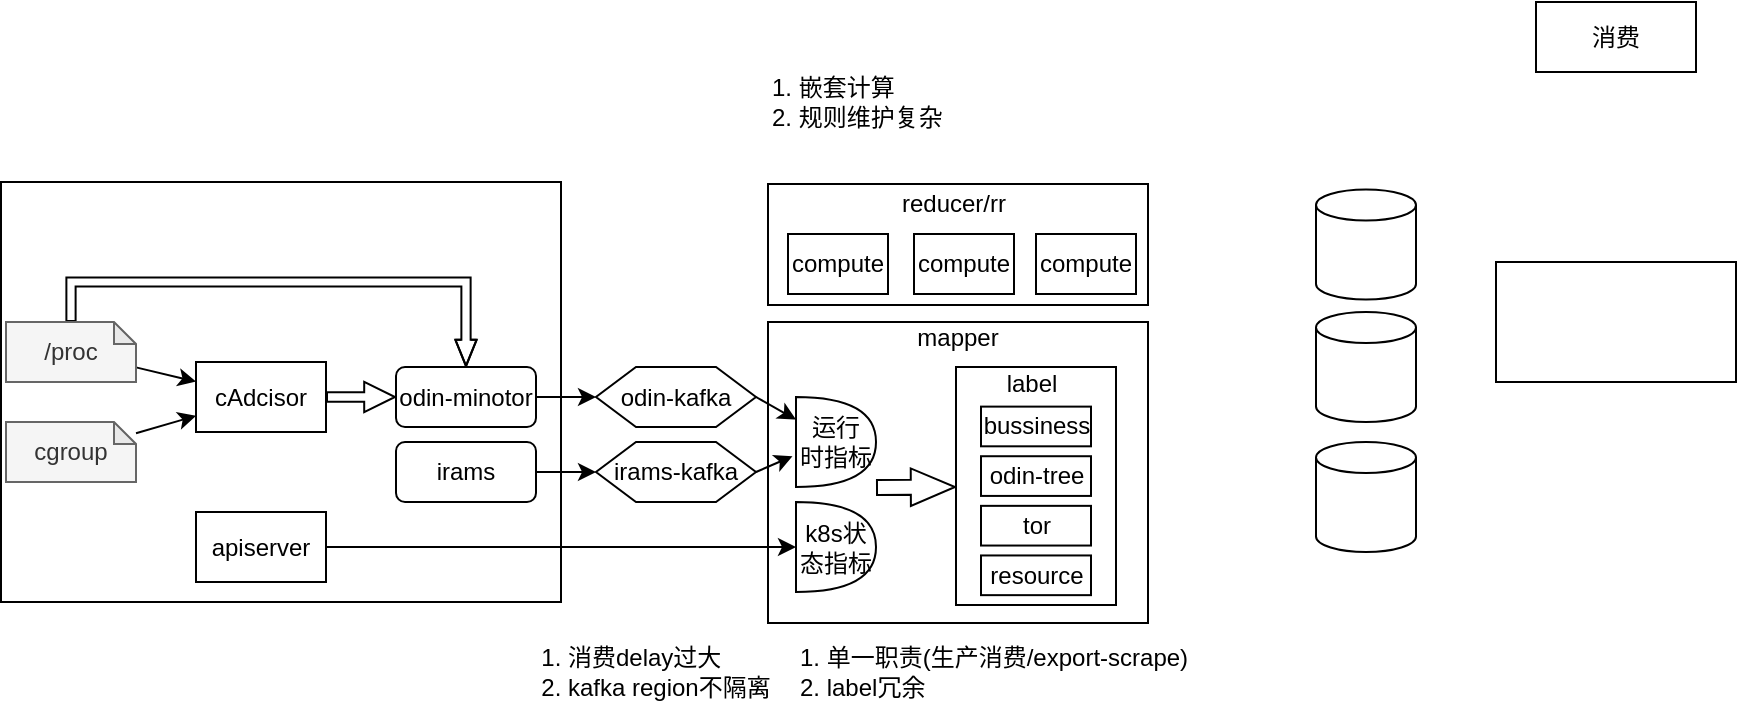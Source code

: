 <mxfile version="22.1.11" type="github">
  <diagram name="第 1 页" id="jjV6L2uMsxcf110h-NHD">
    <mxGraphModel dx="925" dy="546" grid="1" gridSize="10" guides="1" tooltips="1" connect="1" arrows="1" fold="1" page="1" pageScale="1" pageWidth="827" pageHeight="1169" math="0" shadow="0">
      <root>
        <mxCell id="0" />
        <mxCell id="1" parent="0" />
        <mxCell id="vkkQOnORTPZ0EyA8R30g-40" value="" style="rounded=0;whiteSpace=wrap;html=1;" vertex="1" parent="1">
          <mxGeometry x="426" y="250" width="190" height="150.5" as="geometry" />
        </mxCell>
        <mxCell id="vkkQOnORTPZ0EyA8R30g-6" value="" style="rounded=0;whiteSpace=wrap;html=1;" vertex="1" parent="1">
          <mxGeometry x="42.5" y="180" width="280" height="210" as="geometry" />
        </mxCell>
        <mxCell id="vkkQOnORTPZ0EyA8R30g-24" value="" style="edgeStyle=orthogonalEdgeStyle;rounded=0;orthogonalLoop=1;jettySize=auto;html=1;entryX=0.5;entryY=0;entryDx=0;entryDy=0;shape=flexArrow;width=4.615;endSize=4.045;endWidth=5.055;" edge="1" parent="1" source="vkkQOnORTPZ0EyA8R30g-10" target="vkkQOnORTPZ0EyA8R30g-12">
          <mxGeometry relative="1" as="geometry">
            <Array as="points">
              <mxPoint x="78" y="230" />
              <mxPoint x="275" y="230" />
            </Array>
          </mxGeometry>
        </mxCell>
        <mxCell id="vkkQOnORTPZ0EyA8R30g-26" value="" style="rounded=0;orthogonalLoop=1;jettySize=auto;html=1;" edge="1" parent="1" source="vkkQOnORTPZ0EyA8R30g-10" target="vkkQOnORTPZ0EyA8R30g-18">
          <mxGeometry relative="1" as="geometry" />
        </mxCell>
        <mxCell id="vkkQOnORTPZ0EyA8R30g-10" value="/proc" style="shape=note;whiteSpace=wrap;html=1;backgroundOutline=1;darkOpacity=0.05;size=11;fillColor=#f5f5f5;fontColor=#333333;strokeColor=#666666;" vertex="1" parent="1">
          <mxGeometry x="45" y="250" width="65" height="30" as="geometry" />
        </mxCell>
        <mxCell id="vkkQOnORTPZ0EyA8R30g-11" value="mapper" style="text;html=1;strokeColor=none;fillColor=none;align=center;verticalAlign=middle;whiteSpace=wrap;rounded=0;" vertex="1" parent="1">
          <mxGeometry x="491" y="242.5" width="60" height="30" as="geometry" />
        </mxCell>
        <mxCell id="vkkQOnORTPZ0EyA8R30g-29" value="" style="rounded=0;orthogonalLoop=1;jettySize=auto;html=1;" edge="1" parent="1" source="vkkQOnORTPZ0EyA8R30g-12" target="vkkQOnORTPZ0EyA8R30g-27">
          <mxGeometry relative="1" as="geometry" />
        </mxCell>
        <mxCell id="vkkQOnORTPZ0EyA8R30g-12" value="odin-minotor" style="rounded=1;whiteSpace=wrap;html=1;" vertex="1" parent="1">
          <mxGeometry x="240" y="272.5" width="70" height="30" as="geometry" />
        </mxCell>
        <mxCell id="vkkQOnORTPZ0EyA8R30g-30" value="" style="rounded=0;orthogonalLoop=1;jettySize=auto;html=1;" edge="1" parent="1" source="vkkQOnORTPZ0EyA8R30g-13" target="vkkQOnORTPZ0EyA8R30g-28">
          <mxGeometry relative="1" as="geometry" />
        </mxCell>
        <mxCell id="vkkQOnORTPZ0EyA8R30g-13" value="irams" style="rounded=1;whiteSpace=wrap;html=1;" vertex="1" parent="1">
          <mxGeometry x="240" y="310" width="70" height="30" as="geometry" />
        </mxCell>
        <mxCell id="vkkQOnORTPZ0EyA8R30g-22" value="" style="rounded=0;orthogonalLoop=1;jettySize=auto;html=1;shape=flexArrow;endWidth=9.286;endSize=4.8;width=4.865;" edge="1" parent="1" source="vkkQOnORTPZ0EyA8R30g-18" target="vkkQOnORTPZ0EyA8R30g-12">
          <mxGeometry relative="1" as="geometry" />
        </mxCell>
        <mxCell id="vkkQOnORTPZ0EyA8R30g-18" value="cAdcisor" style="rounded=0;whiteSpace=wrap;html=1;" vertex="1" parent="1">
          <mxGeometry x="140" y="270" width="65" height="35" as="geometry" />
        </mxCell>
        <mxCell id="vkkQOnORTPZ0EyA8R30g-25" value="" style="rounded=0;orthogonalLoop=1;jettySize=auto;html=1;" edge="1" parent="1" source="vkkQOnORTPZ0EyA8R30g-20" target="vkkQOnORTPZ0EyA8R30g-18">
          <mxGeometry relative="1" as="geometry" />
        </mxCell>
        <mxCell id="vkkQOnORTPZ0EyA8R30g-20" value="cgroup" style="shape=note;whiteSpace=wrap;html=1;backgroundOutline=1;darkOpacity=0.05;size=11;fillColor=#f5f5f5;fontColor=#333333;strokeColor=#666666;" vertex="1" parent="1">
          <mxGeometry x="45" y="300" width="65" height="30" as="geometry" />
        </mxCell>
        <mxCell id="vkkQOnORTPZ0EyA8R30g-55" value="" style="rounded=0;orthogonalLoop=1;jettySize=auto;html=1;entryX=0;entryY=0.25;entryDx=0;entryDy=0;entryPerimeter=0;exitX=1;exitY=0.5;exitDx=0;exitDy=0;" edge="1" parent="1" source="vkkQOnORTPZ0EyA8R30g-27" target="vkkQOnORTPZ0EyA8R30g-43">
          <mxGeometry relative="1" as="geometry" />
        </mxCell>
        <mxCell id="vkkQOnORTPZ0EyA8R30g-27" value="odin-kafka" style="shape=hexagon;perimeter=hexagonPerimeter2;whiteSpace=wrap;html=1;fixedSize=1;" vertex="1" parent="1">
          <mxGeometry x="340" y="272.5" width="80" height="30" as="geometry" />
        </mxCell>
        <mxCell id="vkkQOnORTPZ0EyA8R30g-56" value="" style="rounded=0;orthogonalLoop=1;jettySize=auto;html=1;entryX=-0.044;entryY=0.658;entryDx=0;entryDy=0;entryPerimeter=0;exitX=1;exitY=0.5;exitDx=0;exitDy=0;" edge="1" parent="1" source="vkkQOnORTPZ0EyA8R30g-28" target="vkkQOnORTPZ0EyA8R30g-43">
          <mxGeometry relative="1" as="geometry" />
        </mxCell>
        <mxCell id="vkkQOnORTPZ0EyA8R30g-28" value="irams-kafka" style="shape=hexagon;perimeter=hexagonPerimeter2;whiteSpace=wrap;html=1;fixedSize=1;" vertex="1" parent="1">
          <mxGeometry x="340" y="310" width="80" height="30" as="geometry" />
        </mxCell>
        <mxCell id="vkkQOnORTPZ0EyA8R30g-34" value="&lt;div style=&quot;text-align: left;&quot;&gt;&lt;span style=&quot;background-color: initial;&quot;&gt;1. 消费delay过大&lt;/span&gt;&lt;/div&gt;&lt;div style=&quot;text-align: left;&quot;&gt;&lt;span style=&quot;background-color: initial;&quot;&gt;2. kafka region不隔离&lt;/span&gt;&lt;/div&gt;" style="text;html=1;strokeColor=none;fillColor=none;align=center;verticalAlign=middle;whiteSpace=wrap;rounded=0;" vertex="1" parent="1">
          <mxGeometry x="300" y="410" width="140" height="30" as="geometry" />
        </mxCell>
        <mxCell id="vkkQOnORTPZ0EyA8R30g-38" value="消费" style="rounded=0;whiteSpace=wrap;html=1;" vertex="1" parent="1">
          <mxGeometry x="810" y="90" width="80" height="35" as="geometry" />
        </mxCell>
        <mxCell id="vkkQOnORTPZ0EyA8R30g-41" value="1. 单一职责(生产消费/export-scrape)&lt;br&gt;2. label冗余" style="text;html=1;strokeColor=none;fillColor=none;align=left;verticalAlign=middle;whiteSpace=wrap;rounded=0;" vertex="1" parent="1">
          <mxGeometry x="440" y="410" width="210" height="30" as="geometry" />
        </mxCell>
        <mxCell id="vkkQOnORTPZ0EyA8R30g-46" value="" style="rounded=0;orthogonalLoop=1;jettySize=auto;html=1;entryX=0;entryY=0.5;entryDx=0;entryDy=0;entryPerimeter=0;" edge="1" parent="1" source="vkkQOnORTPZ0EyA8R30g-42" target="vkkQOnORTPZ0EyA8R30g-44">
          <mxGeometry relative="1" as="geometry" />
        </mxCell>
        <mxCell id="vkkQOnORTPZ0EyA8R30g-42" value="apiserver" style="rounded=0;whiteSpace=wrap;html=1;" vertex="1" parent="1">
          <mxGeometry x="140" y="345" width="65" height="35" as="geometry" />
        </mxCell>
        <mxCell id="vkkQOnORTPZ0EyA8R30g-43" value="运行&lt;br&gt;时指标" style="shape=or;whiteSpace=wrap;html=1;" vertex="1" parent="1">
          <mxGeometry x="440" y="287.5" width="40" height="45" as="geometry" />
        </mxCell>
        <mxCell id="vkkQOnORTPZ0EyA8R30g-44" value="k8s状态指标" style="shape=or;whiteSpace=wrap;html=1;" vertex="1" parent="1">
          <mxGeometry x="440" y="340" width="40" height="45" as="geometry" />
        </mxCell>
        <mxCell id="vkkQOnORTPZ0EyA8R30g-54" value="" style="shape=flexArrow;endArrow=classic;html=1;rounded=0;width=7.5;endSize=7.031;endWidth=10.312;" edge="1" parent="1">
          <mxGeometry width="50" height="50" relative="1" as="geometry">
            <mxPoint x="480" y="332.69" as="sourcePoint" />
            <mxPoint x="520" y="332.5" as="targetPoint" />
          </mxGeometry>
        </mxCell>
        <mxCell id="vkkQOnORTPZ0EyA8R30g-57" value="" style="group" vertex="1" connectable="0" parent="1">
          <mxGeometry x="520" y="272.5" width="80" height="119" as="geometry" />
        </mxCell>
        <mxCell id="vkkQOnORTPZ0EyA8R30g-39" value="" style="rounded=0;whiteSpace=wrap;html=1;container=0;" vertex="1" parent="vkkQOnORTPZ0EyA8R30g-57">
          <mxGeometry width="80" height="119" as="geometry" />
        </mxCell>
        <mxCell id="vkkQOnORTPZ0EyA8R30g-47" value="tor" style="rounded=0;whiteSpace=wrap;html=1;container=0;" vertex="1" parent="vkkQOnORTPZ0EyA8R30g-57">
          <mxGeometry x="12.5" y="69.423" width="55" height="19.846" as="geometry" />
        </mxCell>
        <mxCell id="vkkQOnORTPZ0EyA8R30g-48" value="odin-tree" style="rounded=0;whiteSpace=wrap;html=1;container=0;" vertex="1" parent="vkkQOnORTPZ0EyA8R30g-57">
          <mxGeometry x="12.5" y="44.615" width="55" height="19.846" as="geometry" />
        </mxCell>
        <mxCell id="vkkQOnORTPZ0EyA8R30g-50" value="resource" style="rounded=0;whiteSpace=wrap;html=1;container=0;" vertex="1" parent="vkkQOnORTPZ0EyA8R30g-57">
          <mxGeometry x="12.5" y="94.231" width="55" height="19.846" as="geometry" />
        </mxCell>
        <mxCell id="vkkQOnORTPZ0EyA8R30g-51" value="bussiness" style="rounded=0;whiteSpace=wrap;html=1;container=0;" vertex="1" parent="vkkQOnORTPZ0EyA8R30g-57">
          <mxGeometry x="12.5" y="19.808" width="55" height="19.846" as="geometry" />
        </mxCell>
        <mxCell id="vkkQOnORTPZ0EyA8R30g-52" value="label" style="text;html=1;strokeColor=none;fillColor=none;align=center;verticalAlign=middle;whiteSpace=wrap;rounded=0;container=0;" vertex="1" parent="vkkQOnORTPZ0EyA8R30g-57">
          <mxGeometry x="7.5" y="0.954" width="60" height="14.885" as="geometry" />
        </mxCell>
        <mxCell id="vkkQOnORTPZ0EyA8R30g-58" value="" style="rounded=0;whiteSpace=wrap;html=1;" vertex="1" parent="1">
          <mxGeometry x="426" y="181" width="190" height="60.5" as="geometry" />
        </mxCell>
        <mxCell id="vkkQOnORTPZ0EyA8R30g-59" value="reducer/rr" style="text;html=1;strokeColor=none;fillColor=none;align=center;verticalAlign=middle;whiteSpace=wrap;rounded=0;" vertex="1" parent="1">
          <mxGeometry x="489" y="176" width="60" height="30" as="geometry" />
        </mxCell>
        <mxCell id="vkkQOnORTPZ0EyA8R30g-67" value="compute" style="rounded=0;whiteSpace=wrap;html=1;" vertex="1" parent="1">
          <mxGeometry x="436" y="206" width="50" height="30" as="geometry" />
        </mxCell>
        <mxCell id="vkkQOnORTPZ0EyA8R30g-68" value="compute" style="rounded=0;whiteSpace=wrap;html=1;" vertex="1" parent="1">
          <mxGeometry x="499" y="206" width="50" height="30" as="geometry" />
        </mxCell>
        <mxCell id="vkkQOnORTPZ0EyA8R30g-69" value="compute" style="rounded=0;whiteSpace=wrap;html=1;" vertex="1" parent="1">
          <mxGeometry x="560" y="206" width="50" height="30" as="geometry" />
        </mxCell>
        <mxCell id="vkkQOnORTPZ0EyA8R30g-70" value="" style="shape=cylinder3;whiteSpace=wrap;html=1;boundedLbl=1;backgroundOutline=1;size=7.75;" vertex="1" parent="1">
          <mxGeometry x="700" y="183.75" width="50" height="55" as="geometry" />
        </mxCell>
        <mxCell id="vkkQOnORTPZ0EyA8R30g-71" value="1. 嵌套计算&lt;br&gt;2. 规则维护复杂" style="text;html=1;strokeColor=none;fillColor=none;align=left;verticalAlign=middle;whiteSpace=wrap;rounded=0;" vertex="1" parent="1">
          <mxGeometry x="426" y="125" width="194" height="30" as="geometry" />
        </mxCell>
        <mxCell id="vkkQOnORTPZ0EyA8R30g-72" value="" style="rounded=0;whiteSpace=wrap;html=1;" vertex="1" parent="1">
          <mxGeometry x="790" y="220" width="120" height="60" as="geometry" />
        </mxCell>
        <mxCell id="vkkQOnORTPZ0EyA8R30g-73" value="" style="shape=cylinder3;whiteSpace=wrap;html=1;boundedLbl=1;backgroundOutline=1;size=7.75;" vertex="1" parent="1">
          <mxGeometry x="700" y="245" width="50" height="55" as="geometry" />
        </mxCell>
        <mxCell id="vkkQOnORTPZ0EyA8R30g-74" value="" style="shape=cylinder3;whiteSpace=wrap;html=1;boundedLbl=1;backgroundOutline=1;size=7.75;" vertex="1" parent="1">
          <mxGeometry x="700" y="310" width="50" height="55" as="geometry" />
        </mxCell>
      </root>
    </mxGraphModel>
  </diagram>
</mxfile>
